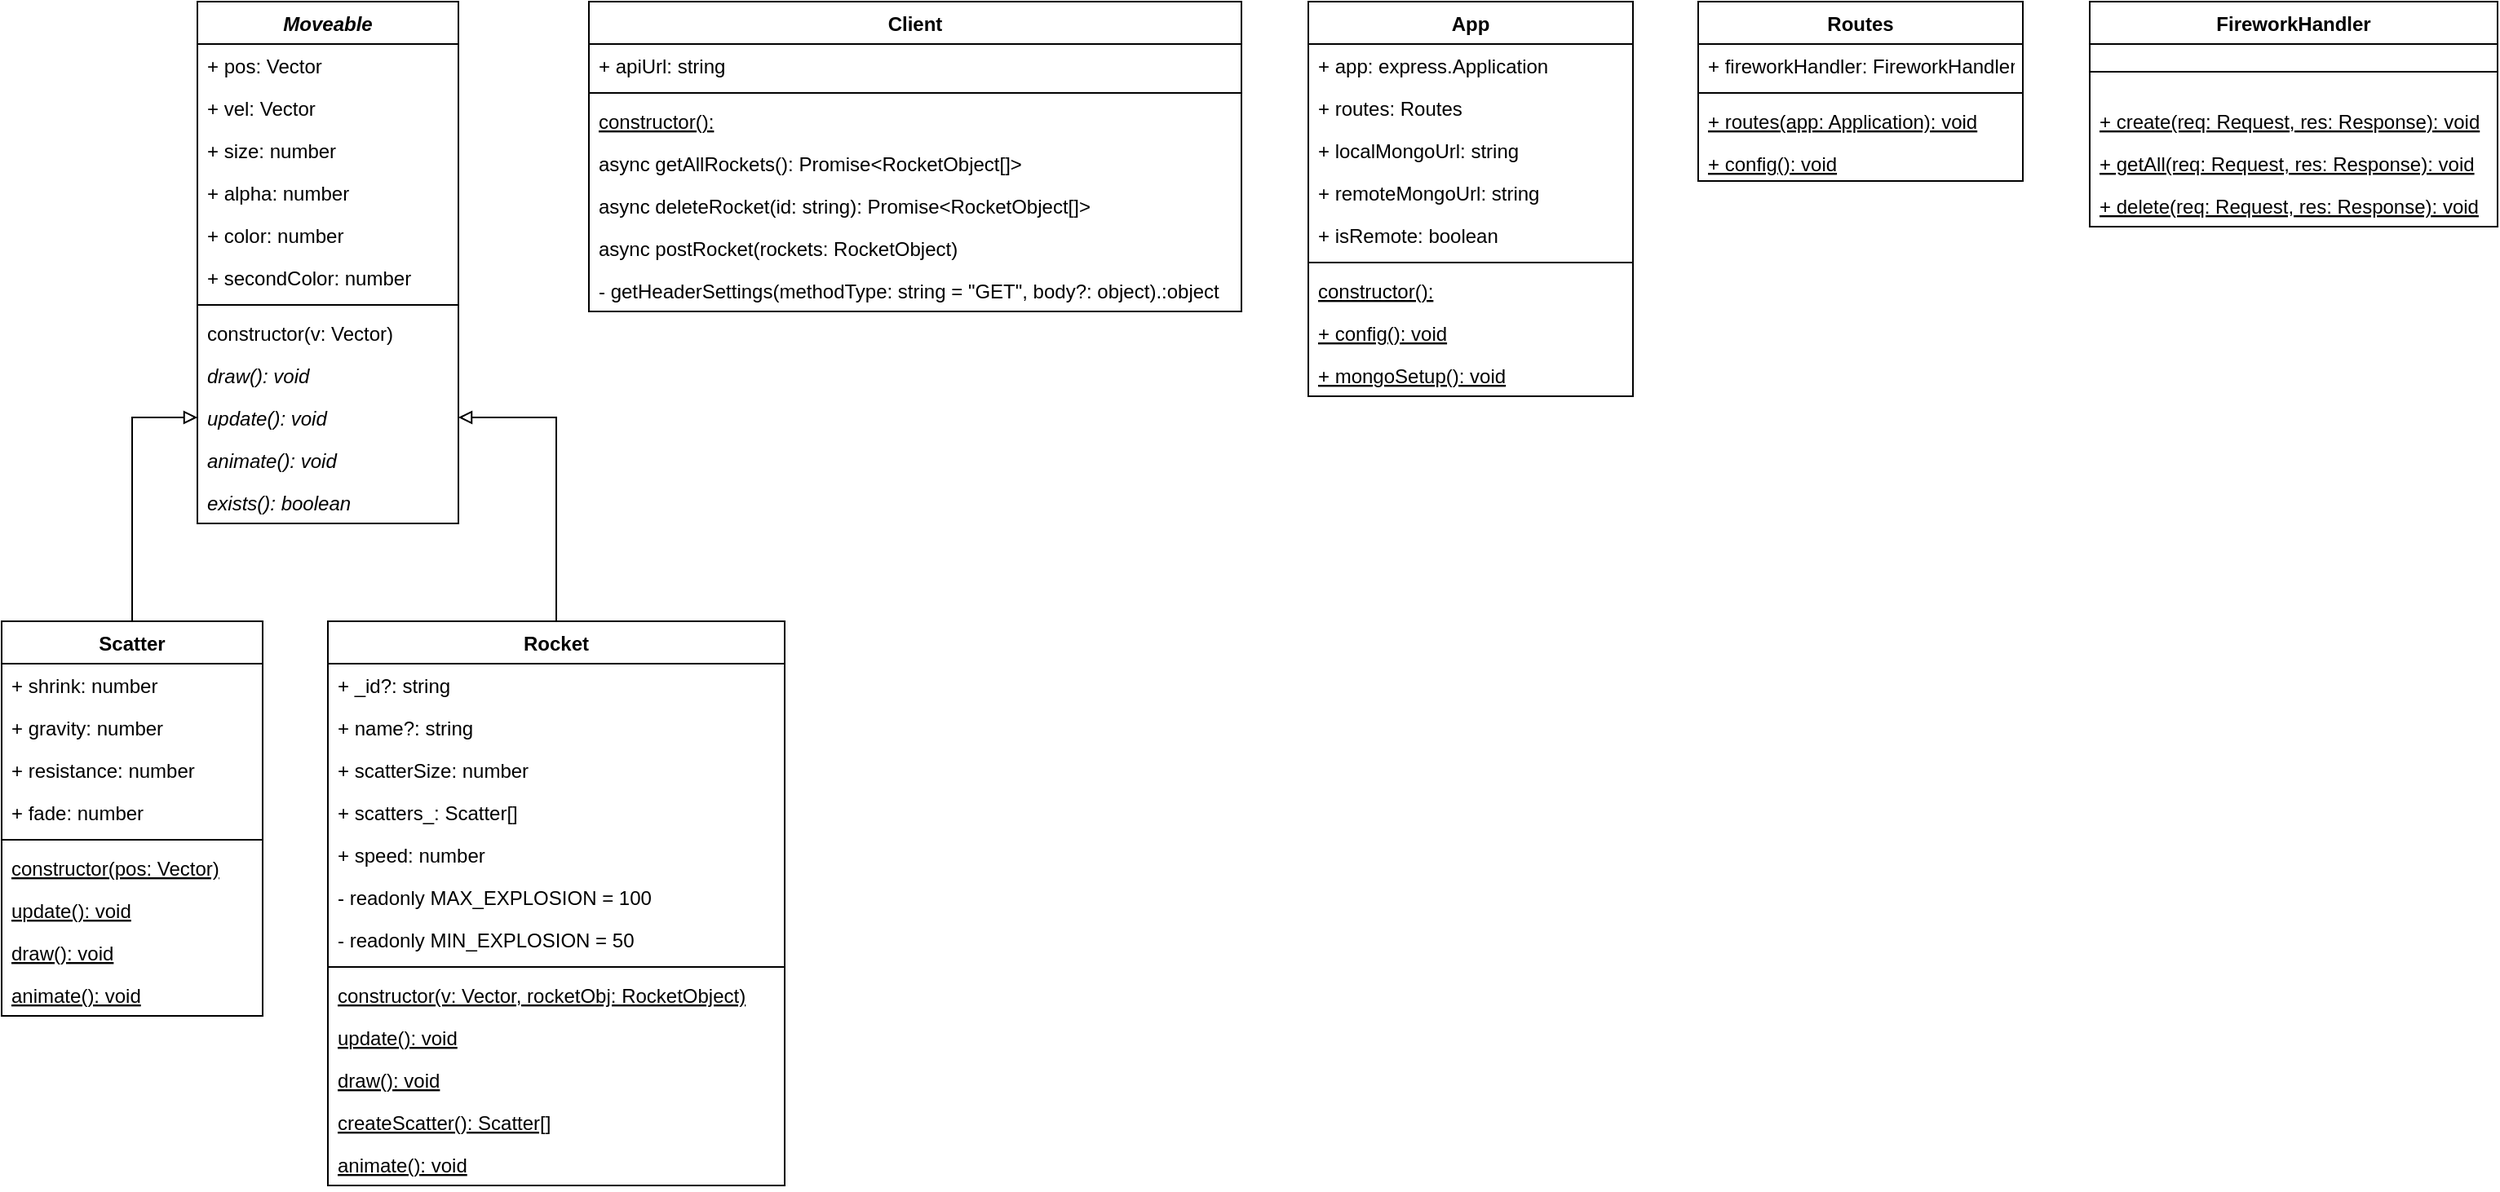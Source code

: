 <mxfile version="14.1.8" type="device"><diagram id="C5RBs43oDa-KdzZeNtuy" name="Page-1"><mxGraphModel dx="1422" dy="822" grid="1" gridSize="10" guides="1" tooltips="1" connect="1" arrows="1" fold="1" page="1" pageScale="1" pageWidth="827" pageHeight="1169" math="0" shadow="0"><root><mxCell id="WIyWlLk6GJQsqaUBKTNV-0"/><mxCell id="WIyWlLk6GJQsqaUBKTNV-1" parent="WIyWlLk6GJQsqaUBKTNV-0"/><mxCell id="zkfFHV4jXpPFQw0GAbJ--0" value="Moveable" style="swimlane;fontStyle=3;align=center;verticalAlign=top;childLayout=stackLayout;horizontal=1;startSize=26;horizontalStack=0;resizeParent=1;resizeLast=0;collapsible=1;marginBottom=0;rounded=0;shadow=0;strokeWidth=1;" parent="WIyWlLk6GJQsqaUBKTNV-1" vertex="1"><mxGeometry x="160" y="20" width="160" height="320" as="geometry"><mxRectangle x="230" y="140" width="160" height="26" as="alternateBounds"/></mxGeometry></mxCell><mxCell id="zkfFHV4jXpPFQw0GAbJ--1" value="+ pos: Vector" style="text;align=left;verticalAlign=top;spacingLeft=4;spacingRight=4;overflow=hidden;rotatable=0;points=[[0,0.5],[1,0.5]];portConstraint=eastwest;" parent="zkfFHV4jXpPFQw0GAbJ--0" vertex="1"><mxGeometry y="26" width="160" height="26" as="geometry"/></mxCell><mxCell id="zkfFHV4jXpPFQw0GAbJ--2" value="+ vel: Vector" style="text;align=left;verticalAlign=top;spacingLeft=4;spacingRight=4;overflow=hidden;rotatable=0;points=[[0,0.5],[1,0.5]];portConstraint=eastwest;rounded=0;shadow=0;html=0;" parent="zkfFHV4jXpPFQw0GAbJ--0" vertex="1"><mxGeometry y="52" width="160" height="26" as="geometry"/></mxCell><mxCell id="zkfFHV4jXpPFQw0GAbJ--3" value="+ size: number" style="text;align=left;verticalAlign=top;spacingLeft=4;spacingRight=4;overflow=hidden;rotatable=0;points=[[0,0.5],[1,0.5]];portConstraint=eastwest;rounded=0;shadow=0;html=0;" parent="zkfFHV4jXpPFQw0GAbJ--0" vertex="1"><mxGeometry y="78" width="160" height="26" as="geometry"/></mxCell><mxCell id="M5-UQb3vbDdhLXqEmMtK-2" value="+ alpha: number" style="text;align=left;verticalAlign=top;spacingLeft=4;spacingRight=4;overflow=hidden;rotatable=0;points=[[0,0.5],[1,0.5]];portConstraint=eastwest;rounded=0;shadow=0;html=0;" vertex="1" parent="zkfFHV4jXpPFQw0GAbJ--0"><mxGeometry y="104" width="160" height="26" as="geometry"/></mxCell><mxCell id="M5-UQb3vbDdhLXqEmMtK-3" value="+ color: number" style="text;align=left;verticalAlign=top;spacingLeft=4;spacingRight=4;overflow=hidden;rotatable=0;points=[[0,0.5],[1,0.5]];portConstraint=eastwest;rounded=0;shadow=0;html=0;" vertex="1" parent="zkfFHV4jXpPFQw0GAbJ--0"><mxGeometry y="130" width="160" height="26" as="geometry"/></mxCell><mxCell id="M5-UQb3vbDdhLXqEmMtK-4" value="+ secondColor: number" style="text;align=left;verticalAlign=top;spacingLeft=4;spacingRight=4;overflow=hidden;rotatable=0;points=[[0,0.5],[1,0.5]];portConstraint=eastwest;rounded=0;shadow=0;html=0;" vertex="1" parent="zkfFHV4jXpPFQw0GAbJ--0"><mxGeometry y="156" width="160" height="26" as="geometry"/></mxCell><mxCell id="zkfFHV4jXpPFQw0GAbJ--4" value="" style="line;html=1;strokeWidth=1;align=left;verticalAlign=middle;spacingTop=-1;spacingLeft=3;spacingRight=3;rotatable=0;labelPosition=right;points=[];portConstraint=eastwest;" parent="zkfFHV4jXpPFQw0GAbJ--0" vertex="1"><mxGeometry y="182" width="160" height="8" as="geometry"/></mxCell><mxCell id="zkfFHV4jXpPFQw0GAbJ--5" value="constructor(v: Vector)" style="text;align=left;verticalAlign=top;spacingLeft=4;spacingRight=4;overflow=hidden;rotatable=0;points=[[0,0.5],[1,0.5]];portConstraint=eastwest;" parent="zkfFHV4jXpPFQw0GAbJ--0" vertex="1"><mxGeometry y="190" width="160" height="26" as="geometry"/></mxCell><mxCell id="M5-UQb3vbDdhLXqEmMtK-5" value="draw(): void" style="text;align=left;verticalAlign=top;spacingLeft=4;spacingRight=4;overflow=hidden;rotatable=0;points=[[0,0.5],[1,0.5]];portConstraint=eastwest;fontStyle=2" vertex="1" parent="zkfFHV4jXpPFQw0GAbJ--0"><mxGeometry y="216" width="160" height="26" as="geometry"/></mxCell><mxCell id="M5-UQb3vbDdhLXqEmMtK-6" value="update(): void" style="text;align=left;verticalAlign=top;spacingLeft=4;spacingRight=4;overflow=hidden;rotatable=0;points=[[0,0.5],[1,0.5]];portConstraint=eastwest;fontStyle=2" vertex="1" parent="zkfFHV4jXpPFQw0GAbJ--0"><mxGeometry y="242" width="160" height="26" as="geometry"/></mxCell><mxCell id="M5-UQb3vbDdhLXqEmMtK-7" value="animate(): void" style="text;align=left;verticalAlign=top;spacingLeft=4;spacingRight=4;overflow=hidden;rotatable=0;points=[[0,0.5],[1,0.5]];portConstraint=eastwest;fontStyle=2" vertex="1" parent="zkfFHV4jXpPFQw0GAbJ--0"><mxGeometry y="268" width="160" height="26" as="geometry"/></mxCell><mxCell id="M5-UQb3vbDdhLXqEmMtK-8" value="exists(): boolean" style="text;align=left;verticalAlign=top;spacingLeft=4;spacingRight=4;overflow=hidden;rotatable=0;points=[[0,0.5],[1,0.5]];portConstraint=eastwest;fontStyle=2" vertex="1" parent="zkfFHV4jXpPFQw0GAbJ--0"><mxGeometry y="294" width="160" height="26" as="geometry"/></mxCell><mxCell id="zkfFHV4jXpPFQw0GAbJ--6" value="Client" style="swimlane;fontStyle=1;align=center;verticalAlign=top;childLayout=stackLayout;horizontal=1;startSize=26;horizontalStack=0;resizeParent=1;resizeLast=0;collapsible=1;marginBottom=0;rounded=0;shadow=0;strokeWidth=1;" parent="WIyWlLk6GJQsqaUBKTNV-1" vertex="1"><mxGeometry x="400" y="20" width="400" height="190" as="geometry"><mxRectangle x="130" y="380" width="160" height="26" as="alternateBounds"/></mxGeometry></mxCell><mxCell id="zkfFHV4jXpPFQw0GAbJ--7" value="+ apiUrl: string" style="text;align=left;verticalAlign=top;spacingLeft=4;spacingRight=4;overflow=hidden;rotatable=0;points=[[0,0.5],[1,0.5]];portConstraint=eastwest;" parent="zkfFHV4jXpPFQw0GAbJ--6" vertex="1"><mxGeometry y="26" width="400" height="26" as="geometry"/></mxCell><mxCell id="zkfFHV4jXpPFQw0GAbJ--9" value="" style="line;html=1;strokeWidth=1;align=left;verticalAlign=middle;spacingTop=-1;spacingLeft=3;spacingRight=3;rotatable=0;labelPosition=right;points=[];portConstraint=eastwest;" parent="zkfFHV4jXpPFQw0GAbJ--6" vertex="1"><mxGeometry y="52" width="400" height="8" as="geometry"/></mxCell><mxCell id="zkfFHV4jXpPFQw0GAbJ--10" value="constructor():" style="text;align=left;verticalAlign=top;spacingLeft=4;spacingRight=4;overflow=hidden;rotatable=0;points=[[0,0.5],[1,0.5]];portConstraint=eastwest;fontStyle=4;" parent="zkfFHV4jXpPFQw0GAbJ--6" vertex="1"><mxGeometry y="60" width="400" height="26" as="geometry"/></mxCell><mxCell id="zkfFHV4jXpPFQw0GAbJ--11" value="async getAllRockets(): Promise&lt;RocketObject[]&gt;" style="text;align=left;verticalAlign=top;spacingLeft=4;spacingRight=4;overflow=hidden;rotatable=0;points=[[0,0.5],[1,0.5]];portConstraint=eastwest;" parent="zkfFHV4jXpPFQw0GAbJ--6" vertex="1"><mxGeometry y="86" width="400" height="26" as="geometry"/></mxCell><mxCell id="M5-UQb3vbDdhLXqEmMtK-9" value="async deleteRocket(id: string): Promise&lt;RocketObject[]&gt;" style="text;align=left;verticalAlign=top;spacingLeft=4;spacingRight=4;overflow=hidden;rotatable=0;points=[[0,0.5],[1,0.5]];portConstraint=eastwest;" vertex="1" parent="zkfFHV4jXpPFQw0GAbJ--6"><mxGeometry y="112" width="400" height="26" as="geometry"/></mxCell><mxCell id="M5-UQb3vbDdhLXqEmMtK-10" value="async postRocket(rockets: RocketObject)" style="text;align=left;verticalAlign=top;spacingLeft=4;spacingRight=4;overflow=hidden;rotatable=0;points=[[0,0.5],[1,0.5]];portConstraint=eastwest;" vertex="1" parent="zkfFHV4jXpPFQw0GAbJ--6"><mxGeometry y="138" width="400" height="26" as="geometry"/></mxCell><mxCell id="M5-UQb3vbDdhLXqEmMtK-11" value="- getHeaderSettings(methodType: string = &quot;GET&quot;, body?: object).:object" style="text;align=left;verticalAlign=top;spacingLeft=4;spacingRight=4;overflow=hidden;rotatable=0;points=[[0,0.5],[1,0.5]];portConstraint=eastwest;" vertex="1" parent="zkfFHV4jXpPFQw0GAbJ--6"><mxGeometry y="164" width="400" height="26" as="geometry"/></mxCell><mxCell id="M5-UQb3vbDdhLXqEmMtK-58" style="edgeStyle=orthogonalEdgeStyle;rounded=0;orthogonalLoop=1;jettySize=auto;html=1;entryX=1;entryY=0.5;entryDx=0;entryDy=0;endArrow=block;endFill=0;" edge="1" parent="WIyWlLk6GJQsqaUBKTNV-1" source="M5-UQb3vbDdhLXqEmMtK-12" target="M5-UQb3vbDdhLXqEmMtK-6"><mxGeometry relative="1" as="geometry"/></mxCell><mxCell id="M5-UQb3vbDdhLXqEmMtK-12" value="Rocket" style="swimlane;fontStyle=1;align=center;verticalAlign=top;childLayout=stackLayout;horizontal=1;startSize=26;horizontalStack=0;resizeParent=1;resizeLast=0;collapsible=1;marginBottom=0;rounded=0;shadow=0;strokeWidth=1;" vertex="1" parent="WIyWlLk6GJQsqaUBKTNV-1"><mxGeometry x="240" y="400" width="280" height="346" as="geometry"><mxRectangle x="130" y="380" width="160" height="26" as="alternateBounds"/></mxGeometry></mxCell><mxCell id="M5-UQb3vbDdhLXqEmMtK-13" value="+ _id?: string" style="text;align=left;verticalAlign=top;spacingLeft=4;spacingRight=4;overflow=hidden;rotatable=0;points=[[0,0.5],[1,0.5]];portConstraint=eastwest;" vertex="1" parent="M5-UQb3vbDdhLXqEmMtK-12"><mxGeometry y="26" width="280" height="26" as="geometry"/></mxCell><mxCell id="M5-UQb3vbDdhLXqEmMtK-20" value="+ name?: string" style="text;align=left;verticalAlign=top;spacingLeft=4;spacingRight=4;overflow=hidden;rotatable=0;points=[[0,0.5],[1,0.5]];portConstraint=eastwest;" vertex="1" parent="M5-UQb3vbDdhLXqEmMtK-12"><mxGeometry y="52" width="280" height="26" as="geometry"/></mxCell><mxCell id="M5-UQb3vbDdhLXqEmMtK-21" value="+ scatterSize: number" style="text;align=left;verticalAlign=top;spacingLeft=4;spacingRight=4;overflow=hidden;rotatable=0;points=[[0,0.5],[1,0.5]];portConstraint=eastwest;" vertex="1" parent="M5-UQb3vbDdhLXqEmMtK-12"><mxGeometry y="78" width="280" height="26" as="geometry"/></mxCell><mxCell id="M5-UQb3vbDdhLXqEmMtK-22" value="+ scatters_: Scatter[]" style="text;align=left;verticalAlign=top;spacingLeft=4;spacingRight=4;overflow=hidden;rotatable=0;points=[[0,0.5],[1,0.5]];portConstraint=eastwest;" vertex="1" parent="M5-UQb3vbDdhLXqEmMtK-12"><mxGeometry y="104" width="280" height="26" as="geometry"/></mxCell><mxCell id="M5-UQb3vbDdhLXqEmMtK-23" value="+ speed: number" style="text;align=left;verticalAlign=top;spacingLeft=4;spacingRight=4;overflow=hidden;rotatable=0;points=[[0,0.5],[1,0.5]];portConstraint=eastwest;" vertex="1" parent="M5-UQb3vbDdhLXqEmMtK-12"><mxGeometry y="130" width="280" height="26" as="geometry"/></mxCell><mxCell id="M5-UQb3vbDdhLXqEmMtK-24" value="- readonly MAX_EXPLOSION = 100&#10;" style="text;align=left;verticalAlign=top;spacingLeft=4;spacingRight=4;overflow=hidden;rotatable=0;points=[[0,0.5],[1,0.5]];portConstraint=eastwest;" vertex="1" parent="M5-UQb3vbDdhLXqEmMtK-12"><mxGeometry y="156" width="280" height="26" as="geometry"/></mxCell><mxCell id="M5-UQb3vbDdhLXqEmMtK-25" value="- readonly MIN_EXPLOSION = 50&#10;" style="text;align=left;verticalAlign=top;spacingLeft=4;spacingRight=4;overflow=hidden;rotatable=0;points=[[0,0.5],[1,0.5]];portConstraint=eastwest;" vertex="1" parent="M5-UQb3vbDdhLXqEmMtK-12"><mxGeometry y="182" width="280" height="26" as="geometry"/></mxCell><mxCell id="M5-UQb3vbDdhLXqEmMtK-14" value="" style="line;html=1;strokeWidth=1;align=left;verticalAlign=middle;spacingTop=-1;spacingLeft=3;spacingRight=3;rotatable=0;labelPosition=right;points=[];portConstraint=eastwest;" vertex="1" parent="M5-UQb3vbDdhLXqEmMtK-12"><mxGeometry y="208" width="280" height="8" as="geometry"/></mxCell><mxCell id="M5-UQb3vbDdhLXqEmMtK-15" value="constructor(v: Vector, rocketObj: RocketObject)" style="text;align=left;verticalAlign=top;spacingLeft=4;spacingRight=4;overflow=hidden;rotatable=0;points=[[0,0.5],[1,0.5]];portConstraint=eastwest;fontStyle=4;" vertex="1" parent="M5-UQb3vbDdhLXqEmMtK-12"><mxGeometry y="216" width="280" height="26" as="geometry"/></mxCell><mxCell id="M5-UQb3vbDdhLXqEmMtK-26" value="update(): void" style="text;align=left;verticalAlign=top;spacingLeft=4;spacingRight=4;overflow=hidden;rotatable=0;points=[[0,0.5],[1,0.5]];portConstraint=eastwest;fontStyle=4;" vertex="1" parent="M5-UQb3vbDdhLXqEmMtK-12"><mxGeometry y="242" width="280" height="26" as="geometry"/></mxCell><mxCell id="M5-UQb3vbDdhLXqEmMtK-27" value="draw(): void" style="text;align=left;verticalAlign=top;spacingLeft=4;spacingRight=4;overflow=hidden;rotatable=0;points=[[0,0.5],[1,0.5]];portConstraint=eastwest;fontStyle=4;" vertex="1" parent="M5-UQb3vbDdhLXqEmMtK-12"><mxGeometry y="268" width="280" height="26" as="geometry"/></mxCell><mxCell id="M5-UQb3vbDdhLXqEmMtK-28" value="createScatter(): Scatter[]" style="text;align=left;verticalAlign=top;spacingLeft=4;spacingRight=4;overflow=hidden;rotatable=0;points=[[0,0.5],[1,0.5]];portConstraint=eastwest;fontStyle=4;" vertex="1" parent="M5-UQb3vbDdhLXqEmMtK-12"><mxGeometry y="294" width="280" height="26" as="geometry"/></mxCell><mxCell id="M5-UQb3vbDdhLXqEmMtK-29" value="animate(): void" style="text;align=left;verticalAlign=top;spacingLeft=4;spacingRight=4;overflow=hidden;rotatable=0;points=[[0,0.5],[1,0.5]];portConstraint=eastwest;fontStyle=4;" vertex="1" parent="M5-UQb3vbDdhLXqEmMtK-12"><mxGeometry y="320" width="280" height="26" as="geometry"/></mxCell><mxCell id="M5-UQb3vbDdhLXqEmMtK-57" style="edgeStyle=orthogonalEdgeStyle;rounded=0;orthogonalLoop=1;jettySize=auto;html=1;entryX=0;entryY=0.5;entryDx=0;entryDy=0;endArrow=block;endFill=0;" edge="1" parent="WIyWlLk6GJQsqaUBKTNV-1" source="M5-UQb3vbDdhLXqEmMtK-34" target="M5-UQb3vbDdhLXqEmMtK-6"><mxGeometry relative="1" as="geometry"/></mxCell><mxCell id="M5-UQb3vbDdhLXqEmMtK-34" value="Scatter" style="swimlane;fontStyle=1;align=center;verticalAlign=top;childLayout=stackLayout;horizontal=1;startSize=26;horizontalStack=0;resizeParent=1;resizeLast=0;collapsible=1;marginBottom=0;rounded=0;shadow=0;strokeWidth=1;" vertex="1" parent="WIyWlLk6GJQsqaUBKTNV-1"><mxGeometry x="40" y="400" width="160" height="242" as="geometry"><mxRectangle x="130" y="380" width="160" height="26" as="alternateBounds"/></mxGeometry></mxCell><mxCell id="M5-UQb3vbDdhLXqEmMtK-35" value="+ shrink: number" style="text;align=left;verticalAlign=top;spacingLeft=4;spacingRight=4;overflow=hidden;rotatable=0;points=[[0,0.5],[1,0.5]];portConstraint=eastwest;" vertex="1" parent="M5-UQb3vbDdhLXqEmMtK-34"><mxGeometry y="26" width="160" height="26" as="geometry"/></mxCell><mxCell id="M5-UQb3vbDdhLXqEmMtK-36" value="+ gravity: number" style="text;align=left;verticalAlign=top;spacingLeft=4;spacingRight=4;overflow=hidden;rotatable=0;points=[[0,0.5],[1,0.5]];portConstraint=eastwest;" vertex="1" parent="M5-UQb3vbDdhLXqEmMtK-34"><mxGeometry y="52" width="160" height="26" as="geometry"/></mxCell><mxCell id="M5-UQb3vbDdhLXqEmMtK-37" value="+ resistance: number" style="text;align=left;verticalAlign=top;spacingLeft=4;spacingRight=4;overflow=hidden;rotatable=0;points=[[0,0.5],[1,0.5]];portConstraint=eastwest;" vertex="1" parent="M5-UQb3vbDdhLXqEmMtK-34"><mxGeometry y="78" width="160" height="26" as="geometry"/></mxCell><mxCell id="M5-UQb3vbDdhLXqEmMtK-38" value="+ fade: number" style="text;align=left;verticalAlign=top;spacingLeft=4;spacingRight=4;overflow=hidden;rotatable=0;points=[[0,0.5],[1,0.5]];portConstraint=eastwest;" vertex="1" parent="M5-UQb3vbDdhLXqEmMtK-34"><mxGeometry y="104" width="160" height="26" as="geometry"/></mxCell><mxCell id="M5-UQb3vbDdhLXqEmMtK-42" value="" style="line;html=1;strokeWidth=1;align=left;verticalAlign=middle;spacingTop=-1;spacingLeft=3;spacingRight=3;rotatable=0;labelPosition=right;points=[];portConstraint=eastwest;" vertex="1" parent="M5-UQb3vbDdhLXqEmMtK-34"><mxGeometry y="130" width="160" height="8" as="geometry"/></mxCell><mxCell id="M5-UQb3vbDdhLXqEmMtK-43" value="constructor(pos: Vector)" style="text;align=left;verticalAlign=top;spacingLeft=4;spacingRight=4;overflow=hidden;rotatable=0;points=[[0,0.5],[1,0.5]];portConstraint=eastwest;fontStyle=4;" vertex="1" parent="M5-UQb3vbDdhLXqEmMtK-34"><mxGeometry y="138" width="160" height="26" as="geometry"/></mxCell><mxCell id="M5-UQb3vbDdhLXqEmMtK-44" value="update(): void" style="text;align=left;verticalAlign=top;spacingLeft=4;spacingRight=4;overflow=hidden;rotatable=0;points=[[0,0.5],[1,0.5]];portConstraint=eastwest;fontStyle=4;" vertex="1" parent="M5-UQb3vbDdhLXqEmMtK-34"><mxGeometry y="164" width="160" height="26" as="geometry"/></mxCell><mxCell id="M5-UQb3vbDdhLXqEmMtK-45" value="draw(): void" style="text;align=left;verticalAlign=top;spacingLeft=4;spacingRight=4;overflow=hidden;rotatable=0;points=[[0,0.5],[1,0.5]];portConstraint=eastwest;fontStyle=4;" vertex="1" parent="M5-UQb3vbDdhLXqEmMtK-34"><mxGeometry y="190" width="160" height="26" as="geometry"/></mxCell><mxCell id="M5-UQb3vbDdhLXqEmMtK-47" value="animate(): void" style="text;align=left;verticalAlign=top;spacingLeft=4;spacingRight=4;overflow=hidden;rotatable=0;points=[[0,0.5],[1,0.5]];portConstraint=eastwest;fontStyle=4;" vertex="1" parent="M5-UQb3vbDdhLXqEmMtK-34"><mxGeometry y="216" width="160" height="26" as="geometry"/></mxCell><mxCell id="M5-UQb3vbDdhLXqEmMtK-48" value="App" style="swimlane;fontStyle=1;align=center;verticalAlign=top;childLayout=stackLayout;horizontal=1;startSize=26;horizontalStack=0;resizeParent=1;resizeLast=0;collapsible=1;marginBottom=0;rounded=0;shadow=0;strokeWidth=1;" vertex="1" parent="WIyWlLk6GJQsqaUBKTNV-1"><mxGeometry x="841" y="20" width="199" height="242" as="geometry"><mxRectangle x="130" y="380" width="160" height="26" as="alternateBounds"/></mxGeometry></mxCell><mxCell id="M5-UQb3vbDdhLXqEmMtK-49" value="+ app: express.Application&#10;" style="text;align=left;verticalAlign=top;spacingLeft=4;spacingRight=4;overflow=hidden;rotatable=0;points=[[0,0.5],[1,0.5]];portConstraint=eastwest;" vertex="1" parent="M5-UQb3vbDdhLXqEmMtK-48"><mxGeometry y="26" width="199" height="26" as="geometry"/></mxCell><mxCell id="M5-UQb3vbDdhLXqEmMtK-59" value="+ routes: Routes " style="text;align=left;verticalAlign=top;spacingLeft=4;spacingRight=4;overflow=hidden;rotatable=0;points=[[0,0.5],[1,0.5]];portConstraint=eastwest;" vertex="1" parent="M5-UQb3vbDdhLXqEmMtK-48"><mxGeometry y="52" width="199" height="26" as="geometry"/></mxCell><mxCell id="M5-UQb3vbDdhLXqEmMtK-60" value="+ localMongoUrl: string" style="text;align=left;verticalAlign=top;spacingLeft=4;spacingRight=4;overflow=hidden;rotatable=0;points=[[0,0.5],[1,0.5]];portConstraint=eastwest;" vertex="1" parent="M5-UQb3vbDdhLXqEmMtK-48"><mxGeometry y="78" width="199" height="26" as="geometry"/></mxCell><mxCell id="M5-UQb3vbDdhLXqEmMtK-61" value="+ remoteMongoUrl: string" style="text;align=left;verticalAlign=top;spacingLeft=4;spacingRight=4;overflow=hidden;rotatable=0;points=[[0,0.5],[1,0.5]];portConstraint=eastwest;" vertex="1" parent="M5-UQb3vbDdhLXqEmMtK-48"><mxGeometry y="104" width="199" height="26" as="geometry"/></mxCell><mxCell id="M5-UQb3vbDdhLXqEmMtK-62" value="+ isRemote: boolean" style="text;align=left;verticalAlign=top;spacingLeft=4;spacingRight=4;overflow=hidden;rotatable=0;points=[[0,0.5],[1,0.5]];portConstraint=eastwest;" vertex="1" parent="M5-UQb3vbDdhLXqEmMtK-48"><mxGeometry y="130" width="199" height="26" as="geometry"/></mxCell><mxCell id="M5-UQb3vbDdhLXqEmMtK-50" value="" style="line;html=1;strokeWidth=1;align=left;verticalAlign=middle;spacingTop=-1;spacingLeft=3;spacingRight=3;rotatable=0;labelPosition=right;points=[];portConstraint=eastwest;" vertex="1" parent="M5-UQb3vbDdhLXqEmMtK-48"><mxGeometry y="156" width="199" height="8" as="geometry"/></mxCell><mxCell id="M5-UQb3vbDdhLXqEmMtK-51" value="constructor():" style="text;align=left;verticalAlign=top;spacingLeft=4;spacingRight=4;overflow=hidden;rotatable=0;points=[[0,0.5],[1,0.5]];portConstraint=eastwest;fontStyle=4;" vertex="1" parent="M5-UQb3vbDdhLXqEmMtK-48"><mxGeometry y="164" width="199" height="26" as="geometry"/></mxCell><mxCell id="M5-UQb3vbDdhLXqEmMtK-63" value="+ config(): void" style="text;align=left;verticalAlign=top;spacingLeft=4;spacingRight=4;overflow=hidden;rotatable=0;points=[[0,0.5],[1,0.5]];portConstraint=eastwest;fontStyle=4;" vertex="1" parent="M5-UQb3vbDdhLXqEmMtK-48"><mxGeometry y="190" width="199" height="26" as="geometry"/></mxCell><mxCell id="M5-UQb3vbDdhLXqEmMtK-64" value="+ mongoSetup(): void" style="text;align=left;verticalAlign=top;spacingLeft=4;spacingRight=4;overflow=hidden;rotatable=0;points=[[0,0.5],[1,0.5]];portConstraint=eastwest;fontStyle=4;" vertex="1" parent="M5-UQb3vbDdhLXqEmMtK-48"><mxGeometry y="216" width="199" height="26" as="geometry"/></mxCell><mxCell id="M5-UQb3vbDdhLXqEmMtK-65" value="Routes" style="swimlane;fontStyle=1;align=center;verticalAlign=top;childLayout=stackLayout;horizontal=1;startSize=26;horizontalStack=0;resizeParent=1;resizeLast=0;collapsible=1;marginBottom=0;rounded=0;shadow=0;strokeWidth=1;" vertex="1" parent="WIyWlLk6GJQsqaUBKTNV-1"><mxGeometry x="1080" y="20" width="199" height="110" as="geometry"><mxRectangle x="130" y="380" width="160" height="26" as="alternateBounds"/></mxGeometry></mxCell><mxCell id="M5-UQb3vbDdhLXqEmMtK-66" value="+ fireworkHandler: FireworkHandler" style="text;align=left;verticalAlign=top;spacingLeft=4;spacingRight=4;overflow=hidden;rotatable=0;points=[[0,0.5],[1,0.5]];portConstraint=eastwest;" vertex="1" parent="M5-UQb3vbDdhLXqEmMtK-65"><mxGeometry y="26" width="199" height="26" as="geometry"/></mxCell><mxCell id="M5-UQb3vbDdhLXqEmMtK-71" value="" style="line;html=1;strokeWidth=1;align=left;verticalAlign=middle;spacingTop=-1;spacingLeft=3;spacingRight=3;rotatable=0;labelPosition=right;points=[];portConstraint=eastwest;" vertex="1" parent="M5-UQb3vbDdhLXqEmMtK-65"><mxGeometry y="52" width="199" height="8" as="geometry"/></mxCell><mxCell id="M5-UQb3vbDdhLXqEmMtK-72" value="+ routes(app: Application): void" style="text;align=left;verticalAlign=top;spacingLeft=4;spacingRight=4;overflow=hidden;rotatable=0;points=[[0,0.5],[1,0.5]];portConstraint=eastwest;fontStyle=4;" vertex="1" parent="M5-UQb3vbDdhLXqEmMtK-65"><mxGeometry y="60" width="199" height="26" as="geometry"/></mxCell><mxCell id="M5-UQb3vbDdhLXqEmMtK-73" value="+ config(): void" style="text;align=left;verticalAlign=top;spacingLeft=4;spacingRight=4;overflow=hidden;rotatable=0;points=[[0,0.5],[1,0.5]];portConstraint=eastwest;fontStyle=4;" vertex="1" parent="M5-UQb3vbDdhLXqEmMtK-65"><mxGeometry y="86" width="199" height="24" as="geometry"/></mxCell><mxCell id="M5-UQb3vbDdhLXqEmMtK-75" value="FireworkHandler" style="swimlane;fontStyle=1;align=center;verticalAlign=top;childLayout=stackLayout;horizontal=1;startSize=26;horizontalStack=0;resizeParent=1;resizeLast=0;collapsible=1;marginBottom=0;rounded=0;shadow=0;strokeWidth=1;" vertex="1" parent="WIyWlLk6GJQsqaUBKTNV-1"><mxGeometry x="1320" y="20" width="250" height="138" as="geometry"><mxRectangle x="130" y="380" width="160" height="26" as="alternateBounds"/></mxGeometry></mxCell><mxCell id="M5-UQb3vbDdhLXqEmMtK-81" value="" style="line;html=1;strokeWidth=1;align=left;verticalAlign=middle;spacingTop=-1;spacingLeft=3;spacingRight=3;rotatable=0;labelPosition=right;points=[];portConstraint=eastwest;" vertex="1" parent="M5-UQb3vbDdhLXqEmMtK-75"><mxGeometry y="26" width="250" height="34" as="geometry"/></mxCell><mxCell id="M5-UQb3vbDdhLXqEmMtK-82" value="+ create(req: Request, res: Response): void" style="text;align=left;verticalAlign=top;spacingLeft=4;spacingRight=4;overflow=hidden;rotatable=0;points=[[0,0.5],[1,0.5]];portConstraint=eastwest;fontStyle=4;" vertex="1" parent="M5-UQb3vbDdhLXqEmMtK-75"><mxGeometry y="60" width="250" height="26" as="geometry"/></mxCell><mxCell id="M5-UQb3vbDdhLXqEmMtK-83" value="+ getAll(req: Request, res: Response): void" style="text;align=left;verticalAlign=top;spacingLeft=4;spacingRight=4;overflow=hidden;rotatable=0;points=[[0,0.5],[1,0.5]];portConstraint=eastwest;fontStyle=4;" vertex="1" parent="M5-UQb3vbDdhLXqEmMtK-75"><mxGeometry y="86" width="250" height="26" as="geometry"/></mxCell><mxCell id="M5-UQb3vbDdhLXqEmMtK-84" value="+ delete(req: Request, res: Response): void" style="text;align=left;verticalAlign=top;spacingLeft=4;spacingRight=4;overflow=hidden;rotatable=0;points=[[0,0.5],[1,0.5]];portConstraint=eastwest;fontStyle=4;" vertex="1" parent="M5-UQb3vbDdhLXqEmMtK-75"><mxGeometry y="112" width="250" height="26" as="geometry"/></mxCell></root></mxGraphModel></diagram></mxfile>